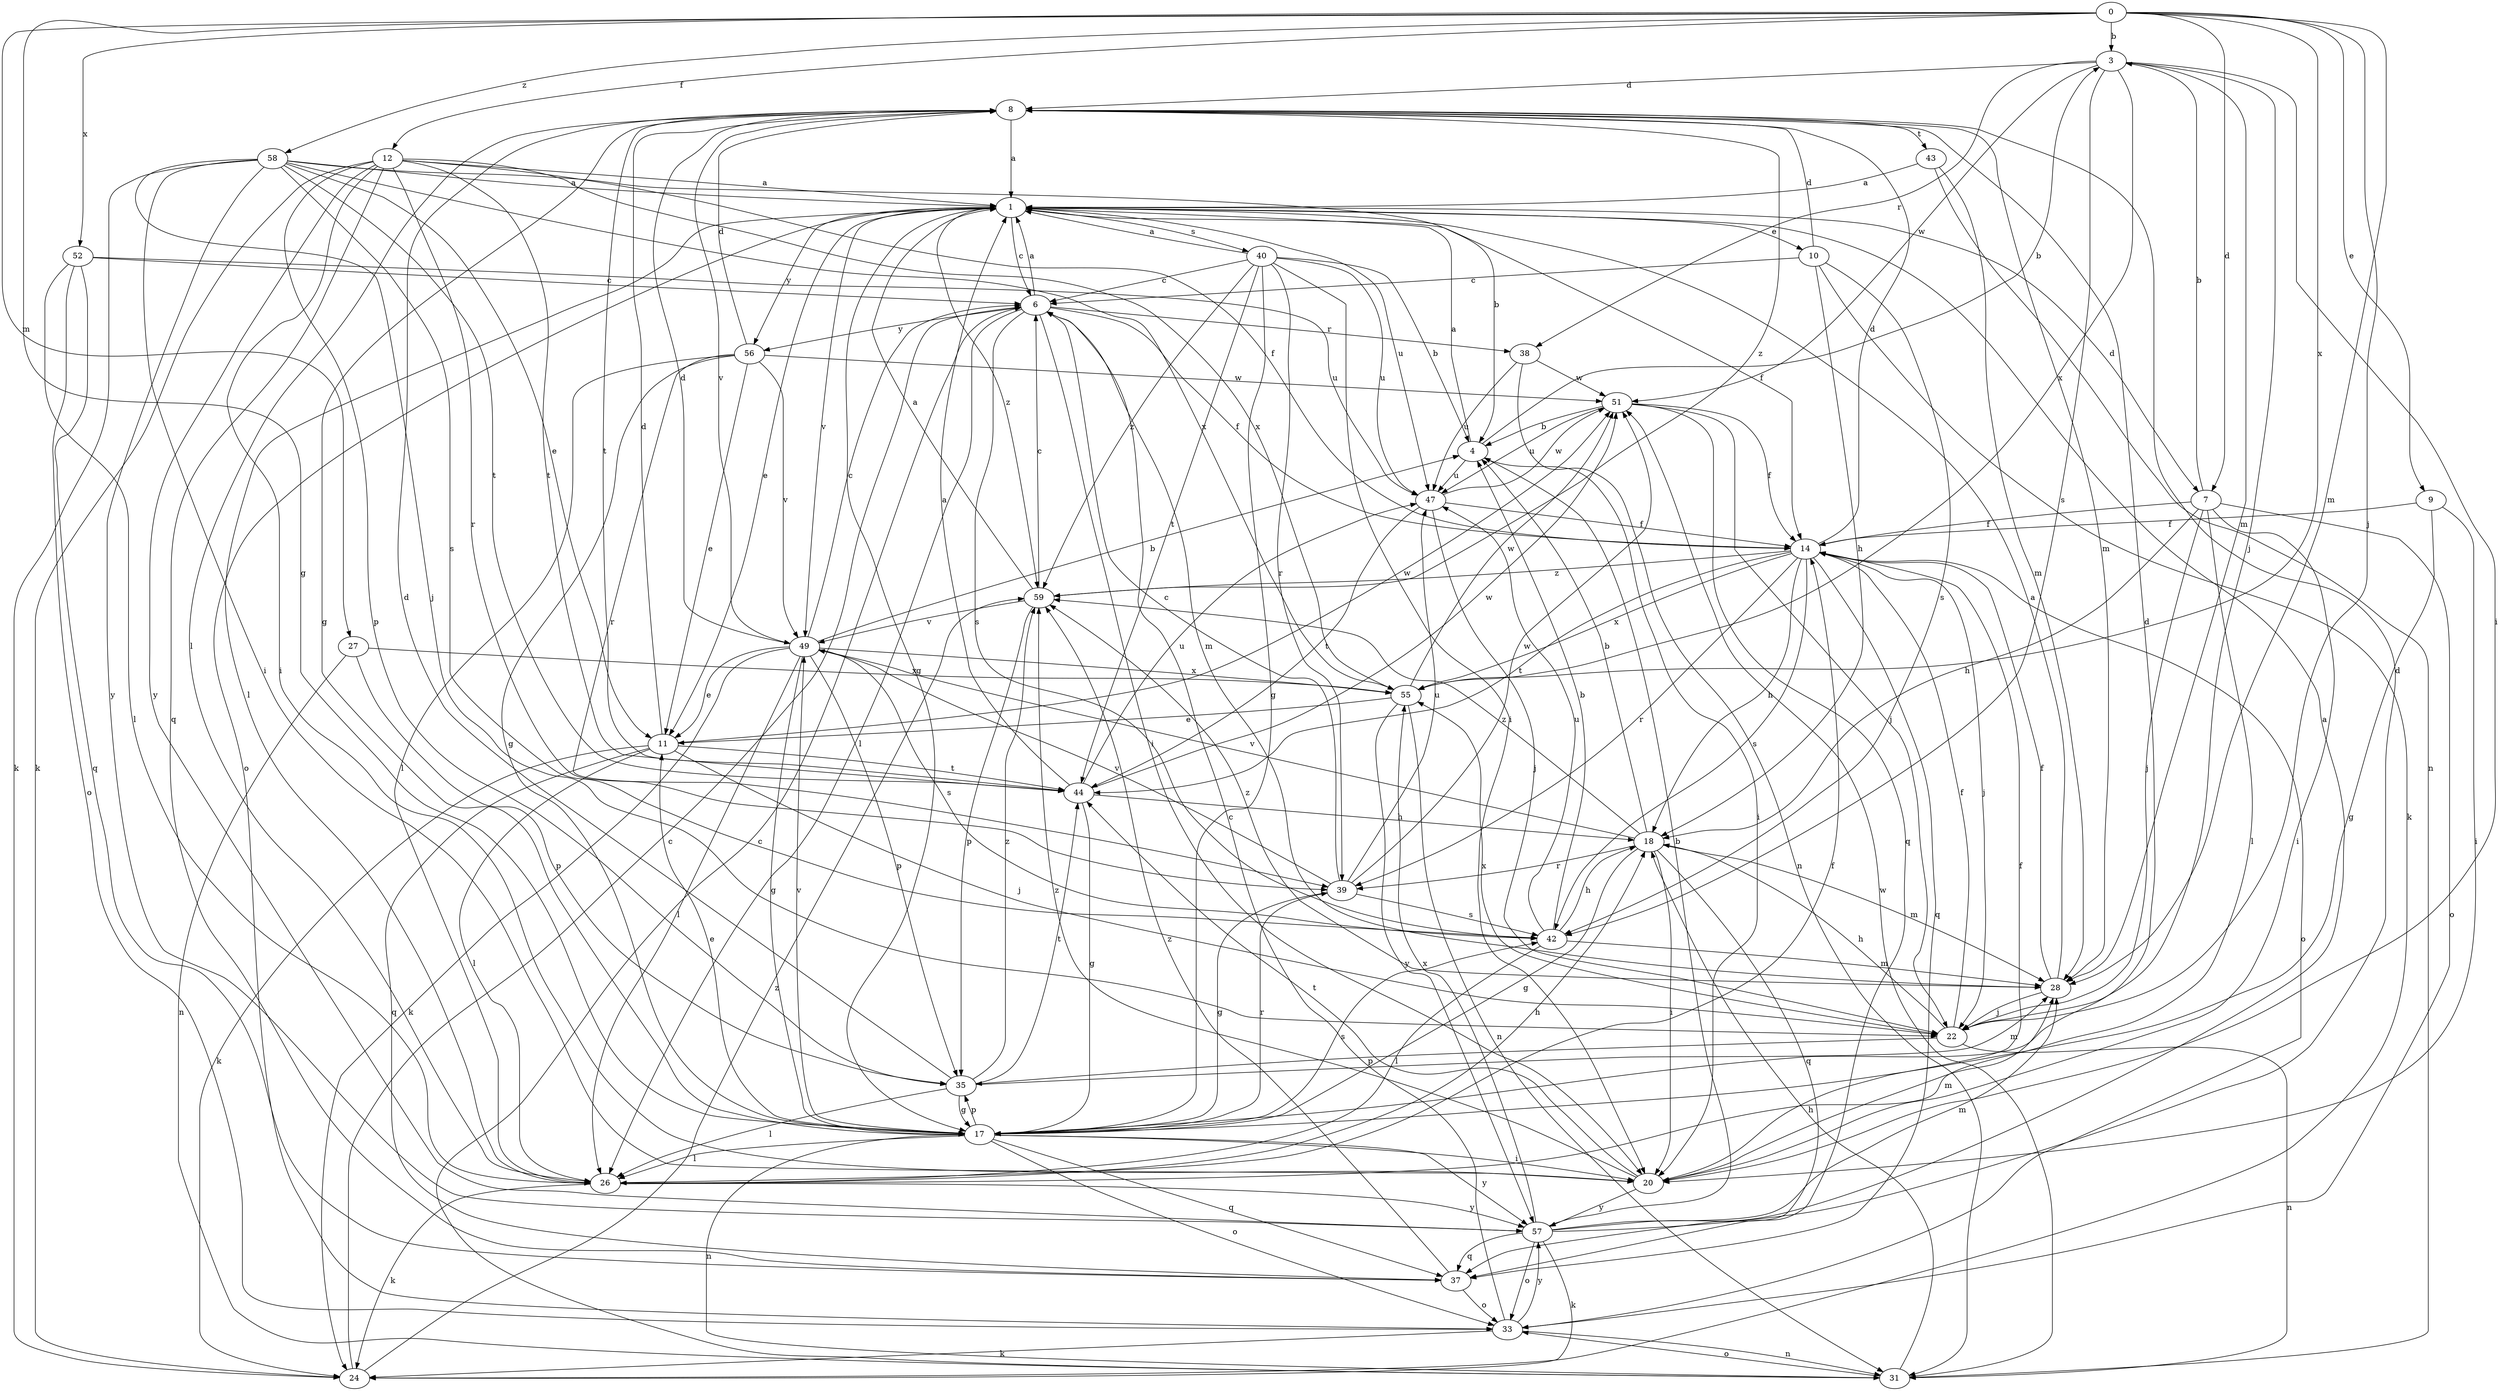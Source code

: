 strict digraph  {
0;
1;
3;
4;
6;
7;
8;
9;
10;
11;
12;
14;
17;
18;
20;
22;
24;
26;
27;
28;
31;
33;
35;
37;
38;
39;
40;
42;
43;
44;
47;
49;
51;
52;
55;
56;
57;
58;
59;
0 -> 3  [label=b];
0 -> 7  [label=d];
0 -> 9  [label=e];
0 -> 12  [label=f];
0 -> 17  [label=g];
0 -> 22  [label=j];
0 -> 27  [label=m];
0 -> 28  [label=m];
0 -> 52  [label=x];
0 -> 55  [label=x];
0 -> 58  [label=z];
1 -> 6  [label=c];
1 -> 7  [label=d];
1 -> 10  [label=e];
1 -> 11  [label=e];
1 -> 14  [label=f];
1 -> 17  [label=g];
1 -> 26  [label=l];
1 -> 33  [label=o];
1 -> 40  [label=s];
1 -> 47  [label=u];
1 -> 49  [label=v];
1 -> 56  [label=y];
1 -> 59  [label=z];
3 -> 8  [label=d];
3 -> 20  [label=i];
3 -> 22  [label=j];
3 -> 28  [label=m];
3 -> 38  [label=r];
3 -> 42  [label=s];
3 -> 51  [label=w];
3 -> 55  [label=x];
4 -> 1  [label=a];
4 -> 3  [label=b];
4 -> 20  [label=i];
4 -> 47  [label=u];
6 -> 1  [label=a];
6 -> 14  [label=f];
6 -> 20  [label=i];
6 -> 26  [label=l];
6 -> 28  [label=m];
6 -> 38  [label=r];
6 -> 42  [label=s];
6 -> 56  [label=y];
7 -> 3  [label=b];
7 -> 14  [label=f];
7 -> 18  [label=h];
7 -> 20  [label=i];
7 -> 22  [label=j];
7 -> 26  [label=l];
7 -> 33  [label=o];
8 -> 1  [label=a];
8 -> 17  [label=g];
8 -> 26  [label=l];
8 -> 28  [label=m];
8 -> 43  [label=t];
8 -> 44  [label=t];
8 -> 49  [label=v];
8 -> 59  [label=z];
9 -> 14  [label=f];
9 -> 17  [label=g];
9 -> 20  [label=i];
10 -> 6  [label=c];
10 -> 8  [label=d];
10 -> 18  [label=h];
10 -> 24  [label=k];
10 -> 42  [label=s];
11 -> 8  [label=d];
11 -> 22  [label=j];
11 -> 24  [label=k];
11 -> 26  [label=l];
11 -> 37  [label=q];
11 -> 44  [label=t];
11 -> 51  [label=w];
12 -> 1  [label=a];
12 -> 14  [label=f];
12 -> 20  [label=i];
12 -> 24  [label=k];
12 -> 35  [label=p];
12 -> 37  [label=q];
12 -> 39  [label=r];
12 -> 44  [label=t];
12 -> 55  [label=x];
12 -> 57  [label=y];
14 -> 8  [label=d];
14 -> 18  [label=h];
14 -> 22  [label=j];
14 -> 33  [label=o];
14 -> 37  [label=q];
14 -> 39  [label=r];
14 -> 42  [label=s];
14 -> 44  [label=t];
14 -> 55  [label=x];
14 -> 59  [label=z];
17 -> 8  [label=d];
17 -> 11  [label=e];
17 -> 20  [label=i];
17 -> 26  [label=l];
17 -> 31  [label=n];
17 -> 33  [label=o];
17 -> 35  [label=p];
17 -> 37  [label=q];
17 -> 39  [label=r];
17 -> 42  [label=s];
17 -> 49  [label=v];
17 -> 57  [label=y];
18 -> 4  [label=b];
18 -> 17  [label=g];
18 -> 20  [label=i];
18 -> 28  [label=m];
18 -> 37  [label=q];
18 -> 39  [label=r];
18 -> 49  [label=v];
18 -> 59  [label=z];
20 -> 14  [label=f];
20 -> 28  [label=m];
20 -> 44  [label=t];
20 -> 57  [label=y];
20 -> 59  [label=z];
22 -> 14  [label=f];
22 -> 18  [label=h];
22 -> 31  [label=n];
22 -> 35  [label=p];
22 -> 55  [label=x];
24 -> 6  [label=c];
24 -> 59  [label=z];
26 -> 14  [label=f];
26 -> 18  [label=h];
26 -> 24  [label=k];
26 -> 57  [label=y];
27 -> 31  [label=n];
27 -> 35  [label=p];
27 -> 55  [label=x];
28 -> 1  [label=a];
28 -> 14  [label=f];
28 -> 22  [label=j];
28 -> 59  [label=z];
31 -> 6  [label=c];
31 -> 18  [label=h];
31 -> 33  [label=o];
31 -> 51  [label=w];
33 -> 6  [label=c];
33 -> 24  [label=k];
33 -> 31  [label=n];
33 -> 57  [label=y];
35 -> 8  [label=d];
35 -> 17  [label=g];
35 -> 26  [label=l];
35 -> 28  [label=m];
35 -> 44  [label=t];
35 -> 59  [label=z];
37 -> 33  [label=o];
37 -> 59  [label=z];
38 -> 31  [label=n];
38 -> 47  [label=u];
38 -> 51  [label=w];
39 -> 6  [label=c];
39 -> 17  [label=g];
39 -> 42  [label=s];
39 -> 47  [label=u];
39 -> 49  [label=v];
39 -> 51  [label=w];
40 -> 1  [label=a];
40 -> 4  [label=b];
40 -> 6  [label=c];
40 -> 17  [label=g];
40 -> 20  [label=i];
40 -> 39  [label=r];
40 -> 44  [label=t];
40 -> 47  [label=u];
40 -> 59  [label=z];
42 -> 4  [label=b];
42 -> 18  [label=h];
42 -> 26  [label=l];
42 -> 28  [label=m];
42 -> 47  [label=u];
43 -> 1  [label=a];
43 -> 28  [label=m];
43 -> 31  [label=n];
44 -> 1  [label=a];
44 -> 17  [label=g];
44 -> 18  [label=h];
44 -> 47  [label=u];
44 -> 51  [label=w];
47 -> 14  [label=f];
47 -> 22  [label=j];
47 -> 44  [label=t];
47 -> 51  [label=w];
49 -> 4  [label=b];
49 -> 6  [label=c];
49 -> 8  [label=d];
49 -> 11  [label=e];
49 -> 17  [label=g];
49 -> 24  [label=k];
49 -> 26  [label=l];
49 -> 35  [label=p];
49 -> 42  [label=s];
49 -> 55  [label=x];
51 -> 4  [label=b];
51 -> 14  [label=f];
51 -> 22  [label=j];
51 -> 37  [label=q];
51 -> 47  [label=u];
52 -> 6  [label=c];
52 -> 26  [label=l];
52 -> 33  [label=o];
52 -> 37  [label=q];
52 -> 47  [label=u];
55 -> 11  [label=e];
55 -> 31  [label=n];
55 -> 51  [label=w];
55 -> 57  [label=y];
56 -> 8  [label=d];
56 -> 11  [label=e];
56 -> 17  [label=g];
56 -> 26  [label=l];
56 -> 39  [label=r];
56 -> 49  [label=v];
56 -> 51  [label=w];
57 -> 1  [label=a];
57 -> 4  [label=b];
57 -> 8  [label=d];
57 -> 24  [label=k];
57 -> 28  [label=m];
57 -> 33  [label=o];
57 -> 37  [label=q];
57 -> 55  [label=x];
58 -> 1  [label=a];
58 -> 4  [label=b];
58 -> 11  [label=e];
58 -> 20  [label=i];
58 -> 22  [label=j];
58 -> 24  [label=k];
58 -> 42  [label=s];
58 -> 44  [label=t];
58 -> 55  [label=x];
58 -> 57  [label=y];
59 -> 1  [label=a];
59 -> 6  [label=c];
59 -> 35  [label=p];
59 -> 49  [label=v];
}
